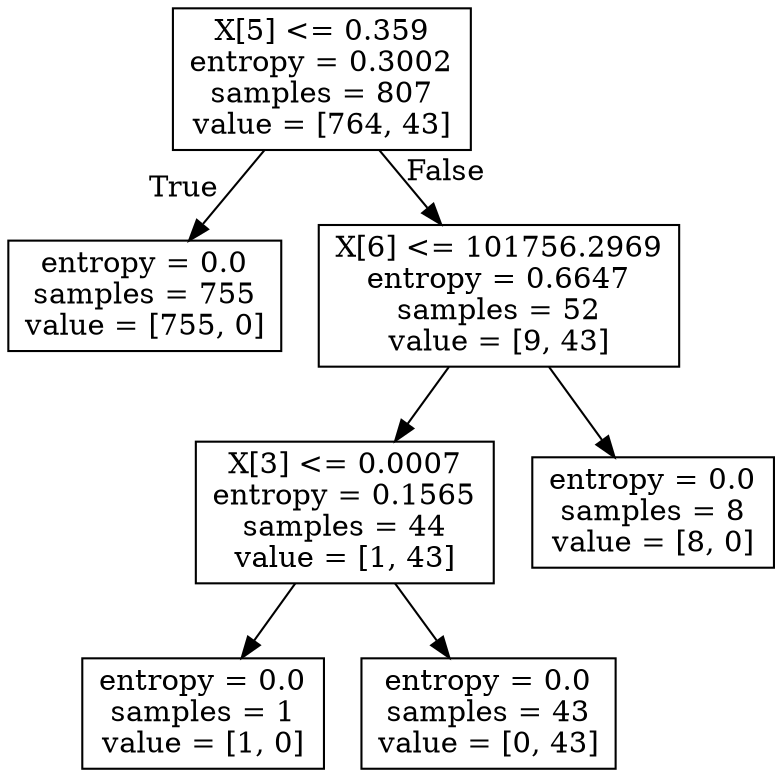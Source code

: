 digraph Tree {
node [shape=box] ;
0 [label="X[5] <= 0.359\nentropy = 0.3002\nsamples = 807\nvalue = [764, 43]"] ;
1 [label="entropy = 0.0\nsamples = 755\nvalue = [755, 0]"] ;
0 -> 1 [labeldistance=2.5, labelangle=45, headlabel="True"] ;
2 [label="X[6] <= 101756.2969\nentropy = 0.6647\nsamples = 52\nvalue = [9, 43]"] ;
0 -> 2 [labeldistance=2.5, labelangle=-45, headlabel="False"] ;
3 [label="X[3] <= 0.0007\nentropy = 0.1565\nsamples = 44\nvalue = [1, 43]"] ;
2 -> 3 ;
4 [label="entropy = 0.0\nsamples = 1\nvalue = [1, 0]"] ;
3 -> 4 ;
5 [label="entropy = 0.0\nsamples = 43\nvalue = [0, 43]"] ;
3 -> 5 ;
6 [label="entropy = 0.0\nsamples = 8\nvalue = [8, 0]"] ;
2 -> 6 ;
}